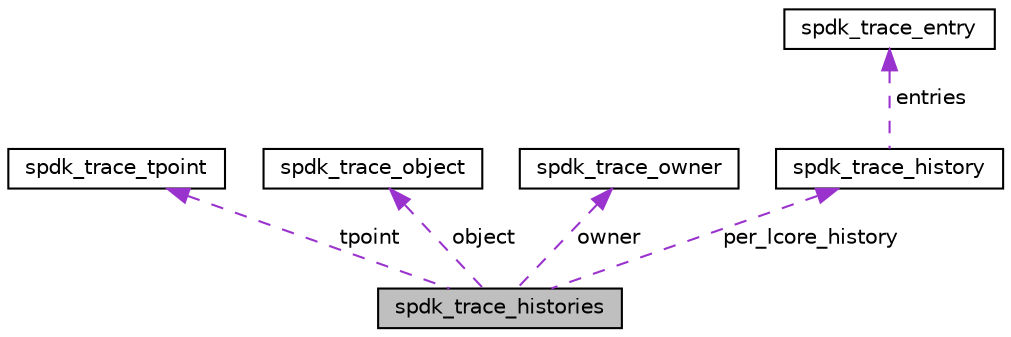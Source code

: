 digraph "spdk_trace_histories"
{
  edge [fontname="Helvetica",fontsize="10",labelfontname="Helvetica",labelfontsize="10"];
  node [fontname="Helvetica",fontsize="10",shape=record];
  Node1 [label="spdk_trace_histories",height=0.2,width=0.4,color="black", fillcolor="grey75", style="filled", fontcolor="black"];
  Node2 -> Node1 [dir="back",color="darkorchid3",fontsize="10",style="dashed",label=" tpoint" ,fontname="Helvetica"];
  Node2 [label="spdk_trace_tpoint",height=0.2,width=0.4,color="black", fillcolor="white", style="filled",URL="$structspdk__trace__tpoint.html"];
  Node3 -> Node1 [dir="back",color="darkorchid3",fontsize="10",style="dashed",label=" object" ,fontname="Helvetica"];
  Node3 [label="spdk_trace_object",height=0.2,width=0.4,color="black", fillcolor="white", style="filled",URL="$structspdk__trace__object.html"];
  Node4 -> Node1 [dir="back",color="darkorchid3",fontsize="10",style="dashed",label=" owner" ,fontname="Helvetica"];
  Node4 [label="spdk_trace_owner",height=0.2,width=0.4,color="black", fillcolor="white", style="filled",URL="$structspdk__trace__owner.html"];
  Node5 -> Node1 [dir="back",color="darkorchid3",fontsize="10",style="dashed",label=" per_lcore_history" ,fontname="Helvetica"];
  Node5 [label="spdk_trace_history",height=0.2,width=0.4,color="black", fillcolor="white", style="filled",URL="$structspdk__trace__history.html"];
  Node6 -> Node5 [dir="back",color="darkorchid3",fontsize="10",style="dashed",label=" entries" ,fontname="Helvetica"];
  Node6 [label="spdk_trace_entry",height=0.2,width=0.4,color="black", fillcolor="white", style="filled",URL="$structspdk__trace__entry.html"];
}
